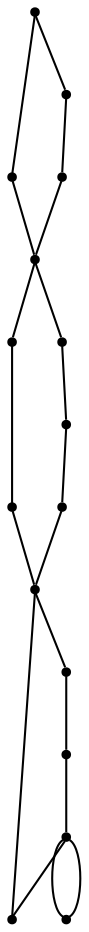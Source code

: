 graph {
  node [shape=point,comment="{\"directed\":false,\"doi\":\"10.1007/978-3-030-04414-5_29\",\"figure\":\"6 (4)\"}"]

  v0 [pos="965.7955133318275,907.6125607026015"]
  v1 [pos="865.7795803178324,940.950796453496"]
  v2 [pos="865.7795803178324,874.2743249517071"]
  v3 [pos="899.1182246558308,974.2890322043903"]
  v4 [pos="932.4568689938292,874.2743249517071"]
  v5 [pos="765.7638380690903,974.2890322043903"]
  v6 [pos="799.1022916418356,840.9360892008127"]
  v7 [pos="732.4251937310919,907.6125607026015"]
  v8 [pos="832.440935979834,807.5978534499183"]
  v9 [pos="832.440935979834,907.6125607026015"]
  v10 [pos="765.7638380690903,807.5978534499183"]
  v11 [pos="699.0865493930935,907.6125607026015"]
  v12 [pos="565.7319720411,840.9360892008127"]
  v13 [pos="632.4092607170968,974.2890322043903"]
  v14 [pos="432.3774264833153,907.6125607026015"]
  v15 [pos="499.0547151593121,974.2890322043903"]

  v0 -- v1 [id="-1",pos="965.7955133318275,907.6125607026015 865.7795803178324,940.950796453496 865.7795803178324,940.950796453496 865.7795803178324,940.950796453496"]
  v14 -- v12 [id="-2",pos="432.3774264833153,907.6125607026015 565.7319720411,840.9360892008127 565.7319720411,840.9360892008127 565.7319720411,840.9360892008127"]
  v14 -- v15 [id="-3",pos="432.3774264833153,907.6125607026015 499.0547151593121,974.2890322043903 499.0547151593121,974.2890322043903 499.0547151593121,974.2890322043903"]
  v15 -- v13 [id="-5",pos="499.0547151593121,974.2890322043903 632.4092607170968,974.2890322043903 632.4092607170968,974.2890322043903 632.4092607170968,974.2890322043903"]
  v12 -- v11 [id="-7",pos="565.7319720411,840.9360892008127 699.0865493930935,907.6125607026015 699.0865493930935,907.6125607026015 699.0865493930935,907.6125607026015"]
  v13 -- v11 [id="-9",pos="632.4092607170968,974.2890322043903 699.0865493930935,907.6125607026015 699.0865493930935,907.6125607026015 699.0865493930935,907.6125607026015"]
  v11 -- v10 [id="-11",pos="699.0865493930935,907.6125607026015 765.7638380690903,807.5978534499183 765.7638380690903,807.5978534499183 765.7638380690903,807.5978534499183"]
  v11 -- v5 [id="-14",pos="699.0865493930935,907.6125607026015 765.7638380690903,974.2890322043903 765.7638380690903,974.2890322043903 765.7638380690903,974.2890322043903"]
  v7 -- v9 [id="-15",pos="732.4251937310919,907.6125607026015 799.1022916418356,874.2740706011535 799.1022916418356,874.2740706011535 799.1022916418356,874.2740706011535 832.440935979834,907.6125607026015 832.440935979834,907.6125607026015 832.440935979834,907.6125607026015"]
  v7 -- v1 [id="-16",pos="732.4251937310919,907.6125607026015 865.7795803178324,940.950796453496 865.7795803178324,940.950796453496 865.7795803178324,940.950796453496"]
  v7 -- v9 [id="-17",pos="732.4251937310919,907.6125607026015 832.440935979834,907.6125607026015 832.440935979834,907.6125607026015 832.440935979834,907.6125607026015"]
  v10 -- v8 [id="-19",pos="765.7638380690903,807.5978534499183 832.440935979834,807.5978534499183 832.440935979834,807.5978534499183 832.440935979834,807.5978534499183"]
  v5 -- v3 [id="-20",pos="765.7638380690903,974.2890322043903 899.1182246558308,974.2890322043903 899.1182246558308,974.2890322043903 899.1182246558308,974.2890322043903"]
  v6 -- v7 [id="-23",pos="799.1022916418356,840.9360892008127 732.4251937310919,907.6125607026015 732.4251937310919,907.6125607026015 732.4251937310919,907.6125607026015"]
  v8 -- v4 [id="-26",pos="832.440935979834,807.5978534499183 932.4568689938292,874.2743249517071 932.4568689938292,874.2743249517071 932.4568689938292,874.2743249517071"]
  v2 -- v6 [id="-29",pos="865.7795803178324,874.2743249517071 799.1022916418356,840.9360892008127 799.1022916418356,840.9360892008127 799.1022916418356,840.9360892008127"]
  v3 -- v0 [id="-33",pos="899.1182246558308,974.2890322043903 965.7955133318275,907.6125607026015 965.7955133318275,907.6125607026015 965.7955133318275,907.6125607026015"]
  v4 -- v0 [id="-34",pos="932.4568689938292,874.2743249517071 965.7955133318275,907.6125607026015 965.7955133318275,907.6125607026015 965.7955133318275,907.6125607026015"]
  v0 -- v2 [id="-36",pos="965.7955133318275,907.6125607026015 865.7795803178324,874.2743249517071 865.7795803178324,874.2743249517071 865.7795803178324,874.2743249517071"]
}